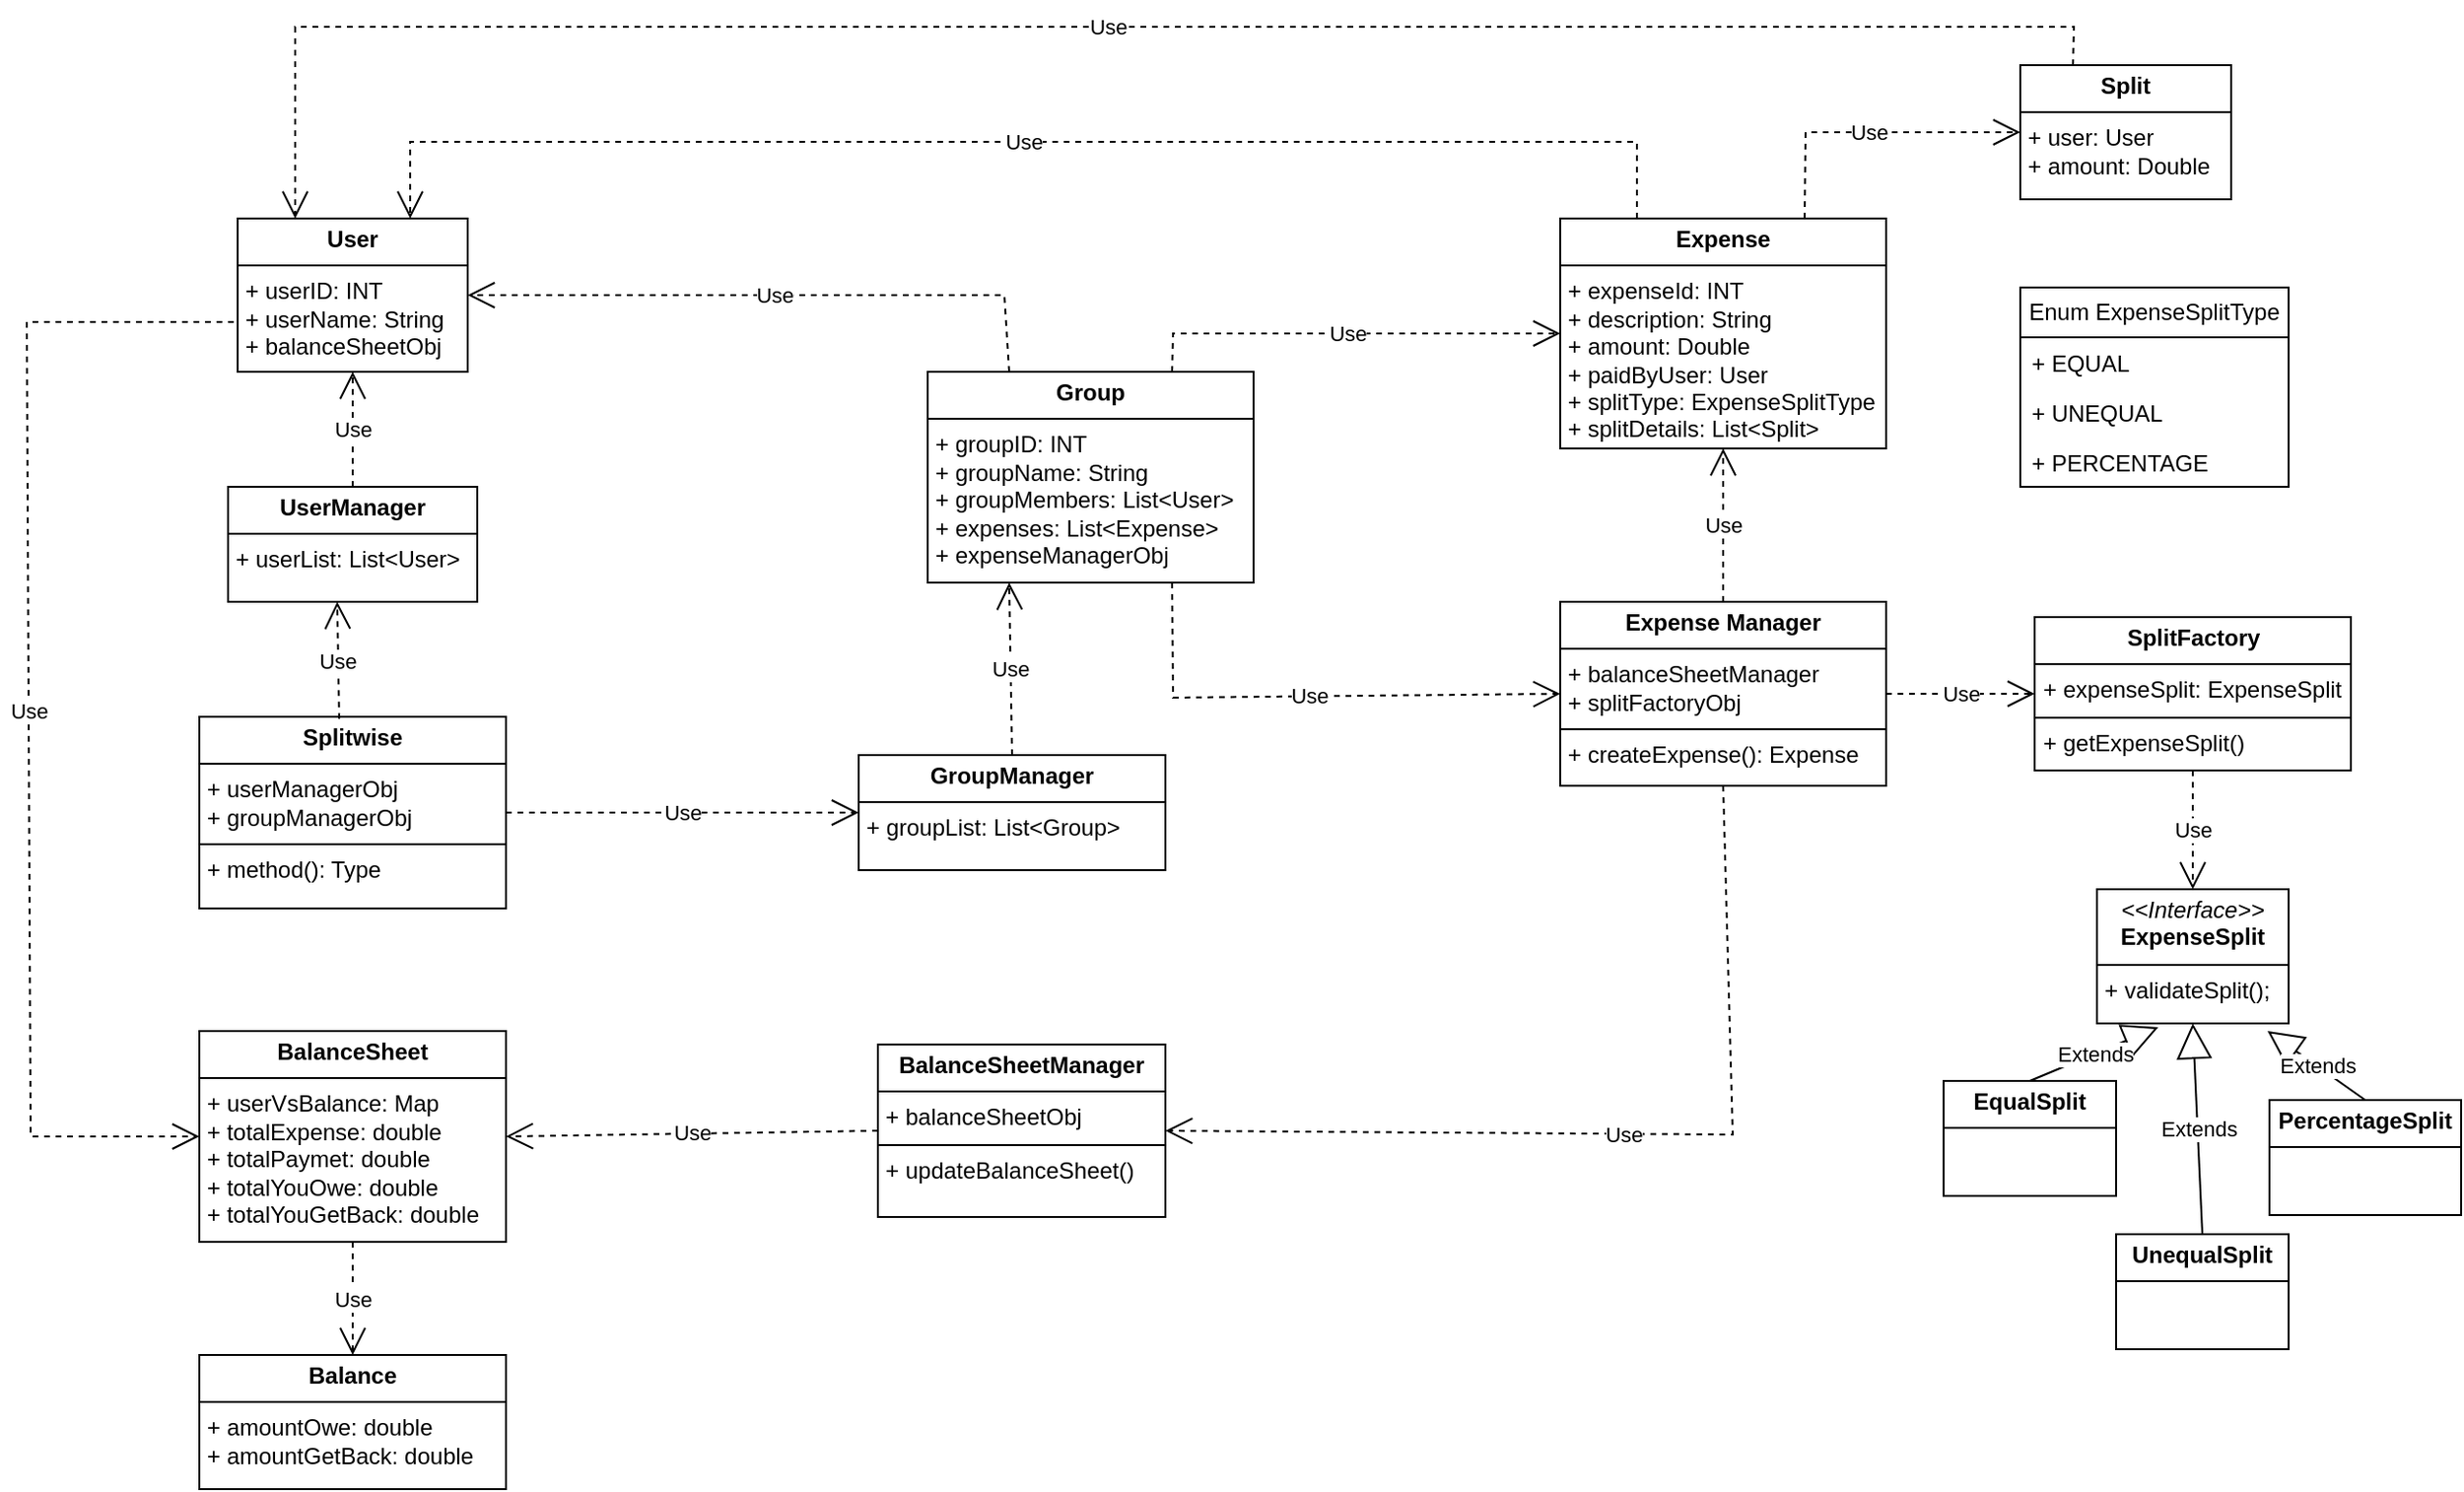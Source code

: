 <mxfile version="28.0.6">
  <diagram name="Page-1" id="h_E245mcNM2Ua-TK_m4V">
    <mxGraphModel dx="1859" dy="1460" grid="0" gridSize="10" guides="1" tooltips="1" connect="1" arrows="1" fold="1" page="0" pageScale="1" pageWidth="850" pageHeight="1100" math="0" shadow="0">
      <root>
        <mxCell id="0" />
        <mxCell id="1" parent="0" />
        <mxCell id="KIrOyoRKpYWz9xZQ91iw-1" value="&lt;p style=&quot;margin:0px;margin-top:4px;text-align:center;&quot;&gt;&lt;b&gt;Expense&lt;/b&gt;&lt;/p&gt;&lt;hr size=&quot;1&quot; style=&quot;border-style:solid;&quot;&gt;&lt;p style=&quot;margin:0px;margin-left:4px;&quot;&gt;+ expenseId: INT&lt;/p&gt;&lt;p style=&quot;margin:0px;margin-left:4px;&quot;&gt;+ description: String&lt;/p&gt;&lt;p style=&quot;margin:0px;margin-left:4px;&quot;&gt;+ amount: Double&lt;/p&gt;&lt;p style=&quot;margin:0px;margin-left:4px;&quot;&gt;+ paidByUser: User&lt;/p&gt;&lt;p style=&quot;margin:0px;margin-left:4px;&quot;&gt;+ splitType: ExpenseSplitType&lt;/p&gt;&lt;p style=&quot;margin:0px;margin-left:4px;&quot;&gt;+ splitDetails: List&amp;lt;Split&amp;gt;&lt;/p&gt;&lt;p style=&quot;margin:0px;margin-left:4px;&quot;&gt;&lt;br&gt;&lt;/p&gt;" style="verticalAlign=top;align=left;overflow=fill;html=1;whiteSpace=wrap;" parent="1" vertex="1">
          <mxGeometry x="640" y="-600" width="170" height="120" as="geometry" />
        </mxCell>
        <mxCell id="KIrOyoRKpYWz9xZQ91iw-2" value="Enum ExpenseSplitType" style="swimlane;fontStyle=0;childLayout=stackLayout;horizontal=1;startSize=26;fillColor=none;horizontalStack=0;resizeParent=1;resizeParentMax=0;resizeLast=0;collapsible=1;marginBottom=0;whiteSpace=wrap;html=1;" parent="1" vertex="1">
          <mxGeometry x="880" y="-564" width="140" height="104" as="geometry" />
        </mxCell>
        <mxCell id="KIrOyoRKpYWz9xZQ91iw-3" value="+ EQUAL" style="text;strokeColor=none;fillColor=none;align=left;verticalAlign=top;spacingLeft=4;spacingRight=4;overflow=hidden;rotatable=0;points=[[0,0.5],[1,0.5]];portConstraint=eastwest;whiteSpace=wrap;html=1;" parent="KIrOyoRKpYWz9xZQ91iw-2" vertex="1">
          <mxGeometry y="26" width="140" height="26" as="geometry" />
        </mxCell>
        <mxCell id="KIrOyoRKpYWz9xZQ91iw-4" value="+ UNEQUAL" style="text;strokeColor=none;fillColor=none;align=left;verticalAlign=top;spacingLeft=4;spacingRight=4;overflow=hidden;rotatable=0;points=[[0,0.5],[1,0.5]];portConstraint=eastwest;whiteSpace=wrap;html=1;" parent="KIrOyoRKpYWz9xZQ91iw-2" vertex="1">
          <mxGeometry y="52" width="140" height="26" as="geometry" />
        </mxCell>
        <mxCell id="KIrOyoRKpYWz9xZQ91iw-5" value="+ PERCENTAGE" style="text;strokeColor=none;fillColor=none;align=left;verticalAlign=top;spacingLeft=4;spacingRight=4;overflow=hidden;rotatable=0;points=[[0,0.5],[1,0.5]];portConstraint=eastwest;whiteSpace=wrap;html=1;" parent="KIrOyoRKpYWz9xZQ91iw-2" vertex="1">
          <mxGeometry y="78" width="140" height="26" as="geometry" />
        </mxCell>
        <mxCell id="KIrOyoRKpYWz9xZQ91iw-6" value="&lt;p style=&quot;margin:0px;margin-top:4px;text-align:center;&quot;&gt;&lt;b&gt;Split&lt;/b&gt;&lt;/p&gt;&lt;hr size=&quot;1&quot; style=&quot;border-style:solid;&quot;&gt;&lt;p style=&quot;margin:0px;margin-left:4px;&quot;&gt;+ user: User&lt;/p&gt;&lt;p style=&quot;margin:0px;margin-left:4px;&quot;&gt;+ amount: Double&lt;/p&gt;" style="verticalAlign=top;align=left;overflow=fill;html=1;whiteSpace=wrap;" parent="1" vertex="1">
          <mxGeometry x="880" y="-680" width="110" height="70" as="geometry" />
        </mxCell>
        <mxCell id="KIrOyoRKpYWz9xZQ91iw-7" value="&lt;p style=&quot;margin:0px;margin-top:4px;text-align:center;&quot;&gt;&lt;b&gt;Expense Manager&lt;/b&gt;&lt;/p&gt;&lt;hr size=&quot;1&quot; style=&quot;border-style:solid;&quot;&gt;&lt;p style=&quot;margin:0px;margin-left:4px;&quot;&gt;+ balanceSheetManager&lt;/p&gt;&lt;p style=&quot;margin:0px;margin-left:4px;&quot;&gt;+ splitFactoryObj&lt;/p&gt;&lt;hr size=&quot;1&quot; style=&quot;border-style:solid;&quot;&gt;&lt;p style=&quot;margin:0px;margin-left:4px;&quot;&gt;+ createExpense(): Expense&lt;/p&gt;" style="verticalAlign=top;align=left;overflow=fill;html=1;whiteSpace=wrap;" parent="1" vertex="1">
          <mxGeometry x="640" y="-400" width="170" height="96" as="geometry" />
        </mxCell>
        <mxCell id="KIrOyoRKpYWz9xZQ91iw-8" value="Use" style="endArrow=open;endSize=12;dashed=1;html=1;rounded=0;exitX=0.5;exitY=0;exitDx=0;exitDy=0;entryX=0.5;entryY=1;entryDx=0;entryDy=0;" parent="1" source="KIrOyoRKpYWz9xZQ91iw-7" target="KIrOyoRKpYWz9xZQ91iw-1" edge="1">
          <mxGeometry width="160" relative="1" as="geometry">
            <mxPoint x="640" y="-380" as="sourcePoint" />
            <mxPoint x="800" y="-380" as="targetPoint" />
          </mxGeometry>
        </mxCell>
        <mxCell id="KIrOyoRKpYWz9xZQ91iw-9" value="&lt;p style=&quot;margin:0px;margin-top:4px;text-align:center;&quot;&gt;&lt;b&gt;SplitFactory&lt;/b&gt;&lt;/p&gt;&lt;hr size=&quot;1&quot; style=&quot;border-style:solid;&quot;&gt;&lt;p style=&quot;margin:0px;margin-left:4px;&quot;&gt;+ expenseSplit: ExpenseSplit&lt;/p&gt;&lt;hr size=&quot;1&quot; style=&quot;border-style:solid;&quot;&gt;&lt;p style=&quot;margin:0px;margin-left:4px;&quot;&gt;+ getExpenseSplit()&lt;/p&gt;" style="verticalAlign=top;align=left;overflow=fill;html=1;whiteSpace=wrap;" parent="1" vertex="1">
          <mxGeometry x="887.5" y="-392" width="165" height="80" as="geometry" />
        </mxCell>
        <mxCell id="KIrOyoRKpYWz9xZQ91iw-17" value="Use" style="endArrow=open;endSize=12;dashed=1;html=1;rounded=0;exitX=0.5;exitY=1;exitDx=0;exitDy=0;entryX=0.5;entryY=0;entryDx=0;entryDy=0;" parent="1" source="KIrOyoRKpYWz9xZQ91iw-9" target="KIrOyoRKpYWz9xZQ91iw-10" edge="1">
          <mxGeometry width="160" relative="1" as="geometry">
            <mxPoint x="490" y="-230" as="sourcePoint" />
            <mxPoint x="650" y="-230" as="targetPoint" />
          </mxGeometry>
        </mxCell>
        <mxCell id="KIrOyoRKpYWz9xZQ91iw-18" value="Use" style="endArrow=open;endSize=12;dashed=1;html=1;rounded=0;exitX=1;exitY=0.5;exitDx=0;exitDy=0;entryX=0;entryY=0.5;entryDx=0;entryDy=0;" parent="1" source="KIrOyoRKpYWz9xZQ91iw-7" target="KIrOyoRKpYWz9xZQ91iw-9" edge="1">
          <mxGeometry width="160" relative="1" as="geometry">
            <mxPoint x="380" y="-160" as="sourcePoint" />
            <mxPoint x="540" y="-160" as="targetPoint" />
          </mxGeometry>
        </mxCell>
        <mxCell id="KIrOyoRKpYWz9xZQ91iw-19" value="" style="group" parent="1" vertex="1" connectable="0">
          <mxGeometry x="840" y="-250" width="270" height="240" as="geometry" />
        </mxCell>
        <mxCell id="KIrOyoRKpYWz9xZQ91iw-10" value="&lt;p style=&quot;margin:0px;margin-top:4px;text-align:center;&quot;&gt;&lt;i&gt;&amp;lt;&amp;lt;Interface&amp;gt;&amp;gt;&lt;/i&gt;&lt;br&gt;&lt;b&gt;ExpenseSplit&lt;/b&gt;&lt;/p&gt;&lt;hr size=&quot;1&quot; style=&quot;border-style:solid;&quot;&gt;&lt;p style=&quot;margin:0px;margin-left:4px;&quot;&gt;&lt;/p&gt;&lt;p style=&quot;margin:0px;margin-left:4px;&quot;&gt;+ validateSplit();&lt;br&gt;&lt;/p&gt;" style="verticalAlign=top;align=left;overflow=fill;html=1;whiteSpace=wrap;" parent="KIrOyoRKpYWz9xZQ91iw-19" vertex="1">
          <mxGeometry x="80" width="100" height="70" as="geometry" />
        </mxCell>
        <mxCell id="KIrOyoRKpYWz9xZQ91iw-11" value="&lt;p style=&quot;margin:0px;margin-top:4px;text-align:center;&quot;&gt;&lt;b&gt;EqualSplit&lt;/b&gt;&lt;/p&gt;&lt;hr size=&quot;1&quot; style=&quot;border-style:solid;&quot;&gt;&lt;p style=&quot;margin:0px;margin-left:4px;&quot;&gt;&lt;br&gt;&lt;/p&gt;" style="verticalAlign=top;align=left;overflow=fill;html=1;whiteSpace=wrap;" parent="KIrOyoRKpYWz9xZQ91iw-19" vertex="1">
          <mxGeometry y="100" width="90" height="60" as="geometry" />
        </mxCell>
        <mxCell id="KIrOyoRKpYWz9xZQ91iw-12" value="&lt;p style=&quot;margin:0px;margin-top:4px;text-align:center;&quot;&gt;&lt;b&gt;UnequalSplit&lt;/b&gt;&lt;/p&gt;&lt;hr size=&quot;1&quot; style=&quot;border-style:solid;&quot;&gt;&lt;p style=&quot;margin:0px;margin-left:4px;&quot;&gt;&lt;br&gt;&lt;/p&gt;" style="verticalAlign=top;align=left;overflow=fill;html=1;whiteSpace=wrap;" parent="KIrOyoRKpYWz9xZQ91iw-19" vertex="1">
          <mxGeometry x="90" y="180" width="90" height="60" as="geometry" />
        </mxCell>
        <mxCell id="KIrOyoRKpYWz9xZQ91iw-13" value="&lt;p style=&quot;margin:0px;margin-top:4px;text-align:center;&quot;&gt;&lt;b&gt;PercentageSplit&lt;/b&gt;&lt;/p&gt;&lt;hr size=&quot;1&quot; style=&quot;border-style:solid;&quot;&gt;&lt;p style=&quot;margin:0px;margin-left:4px;&quot;&gt;&lt;br&gt;&lt;/p&gt;" style="verticalAlign=top;align=left;overflow=fill;html=1;whiteSpace=wrap;" parent="KIrOyoRKpYWz9xZQ91iw-19" vertex="1">
          <mxGeometry x="170" y="110" width="100" height="60" as="geometry" />
        </mxCell>
        <mxCell id="KIrOyoRKpYWz9xZQ91iw-14" value="Extends" style="endArrow=block;endSize=16;endFill=0;html=1;rounded=0;entryX=0.32;entryY=1.029;entryDx=0;entryDy=0;entryPerimeter=0;exitX=0.5;exitY=0;exitDx=0;exitDy=0;" parent="KIrOyoRKpYWz9xZQ91iw-19" source="KIrOyoRKpYWz9xZQ91iw-11" target="KIrOyoRKpYWz9xZQ91iw-10" edge="1">
          <mxGeometry width="160" relative="1" as="geometry">
            <mxPoint x="-10" y="230" as="sourcePoint" />
            <mxPoint x="150" y="230" as="targetPoint" />
          </mxGeometry>
        </mxCell>
        <mxCell id="KIrOyoRKpYWz9xZQ91iw-15" value="Extends" style="endArrow=block;endSize=16;endFill=0;html=1;rounded=0;entryX=0.5;entryY=1;entryDx=0;entryDy=0;exitX=0.5;exitY=0;exitDx=0;exitDy=0;" parent="KIrOyoRKpYWz9xZQ91iw-19" source="KIrOyoRKpYWz9xZQ91iw-12" target="KIrOyoRKpYWz9xZQ91iw-10" edge="1">
          <mxGeometry width="160" relative="1" as="geometry">
            <mxPoint x="170" y="218" as="sourcePoint" />
            <mxPoint x="217" y="180" as="targetPoint" />
          </mxGeometry>
        </mxCell>
        <mxCell id="KIrOyoRKpYWz9xZQ91iw-16" value="Extends" style="endArrow=block;endSize=16;endFill=0;html=1;rounded=0;entryX=0.89;entryY=1.057;entryDx=0;entryDy=0;entryPerimeter=0;exitX=0.5;exitY=0;exitDx=0;exitDy=0;" parent="KIrOyoRKpYWz9xZQ91iw-19" source="KIrOyoRKpYWz9xZQ91iw-13" target="KIrOyoRKpYWz9xZQ91iw-10" edge="1">
          <mxGeometry width="160" relative="1" as="geometry">
            <mxPoint x="190" y="298" as="sourcePoint" />
            <mxPoint x="237" y="260" as="targetPoint" />
          </mxGeometry>
        </mxCell>
        <mxCell id="KIrOyoRKpYWz9xZQ91iw-20" value="Use" style="endArrow=open;endSize=12;dashed=1;html=1;rounded=0;exitX=0.75;exitY=0;exitDx=0;exitDy=0;entryX=0;entryY=0.5;entryDx=0;entryDy=0;" parent="1" source="KIrOyoRKpYWz9xZQ91iw-1" target="KIrOyoRKpYWz9xZQ91iw-6" edge="1">
          <mxGeometry width="160" relative="1" as="geometry">
            <mxPoint x="800" y="-430" as="sourcePoint" />
            <mxPoint x="960" y="-430" as="targetPoint" />
            <Array as="points">
              <mxPoint x="768" y="-645" />
            </Array>
          </mxGeometry>
        </mxCell>
        <mxCell id="KIrOyoRKpYWz9xZQ91iw-21" value="&lt;p style=&quot;margin:0px;margin-top:4px;text-align:center;&quot;&gt;&lt;b&gt;User&lt;/b&gt;&lt;/p&gt;&lt;hr size=&quot;1&quot; style=&quot;border-style:solid;&quot;&gt;&lt;p style=&quot;margin:0px;margin-left:4px;&quot;&gt;+ userID: INT&lt;/p&gt;&lt;p style=&quot;margin:0px;margin-left:4px;&quot;&gt;+ userName: String&lt;/p&gt;&lt;p style=&quot;margin:0px;margin-left:4px;&quot;&gt;+ balanceSheetObj&lt;/p&gt;" style="verticalAlign=top;align=left;overflow=fill;html=1;whiteSpace=wrap;" parent="1" vertex="1">
          <mxGeometry x="-50" y="-600" width="120" height="80" as="geometry" />
        </mxCell>
        <mxCell id="KIrOyoRKpYWz9xZQ91iw-22" value="Use" style="endArrow=open;endSize=12;dashed=1;html=1;rounded=0;entryX=0.75;entryY=0;entryDx=0;entryDy=0;" parent="1" target="KIrOyoRKpYWz9xZQ91iw-21" edge="1">
          <mxGeometry width="160" relative="1" as="geometry">
            <mxPoint x="680" y="-600" as="sourcePoint" />
            <mxPoint x="380" y="-670" as="targetPoint" />
            <Array as="points">
              <mxPoint x="680" y="-640" />
              <mxPoint x="40" y="-640" />
            </Array>
          </mxGeometry>
        </mxCell>
        <mxCell id="KIrOyoRKpYWz9xZQ91iw-23" value="&lt;p style=&quot;margin:0px;margin-top:4px;text-align:center;&quot;&gt;&lt;b&gt;UserManager&lt;/b&gt;&lt;/p&gt;&lt;hr size=&quot;1&quot; style=&quot;border-style:solid;&quot;&gt;&lt;p style=&quot;margin:0px;margin-left:4px;&quot;&gt;+ userList: List&amp;lt;User&amp;gt;&lt;/p&gt;&lt;p style=&quot;margin:0px;margin-left:4px;&quot;&gt;&lt;br&gt;&lt;/p&gt;" style="verticalAlign=top;align=left;overflow=fill;html=1;whiteSpace=wrap;" parent="1" vertex="1">
          <mxGeometry x="-55" y="-460" width="130" height="60" as="geometry" />
        </mxCell>
        <mxCell id="KIrOyoRKpYWz9xZQ91iw-24" value="Use" style="endArrow=open;endSize=12;dashed=1;html=1;rounded=0;exitX=0.5;exitY=0;exitDx=0;exitDy=0;entryX=0.5;entryY=1;entryDx=0;entryDy=0;" parent="1" source="KIrOyoRKpYWz9xZQ91iw-23" target="KIrOyoRKpYWz9xZQ91iw-21" edge="1">
          <mxGeometry width="160" relative="1" as="geometry">
            <mxPoint x="20" y="-340" as="sourcePoint" />
            <mxPoint x="180" y="-340" as="targetPoint" />
          </mxGeometry>
        </mxCell>
        <mxCell id="KIrOyoRKpYWz9xZQ91iw-25" value="&lt;p style=&quot;margin:0px;margin-top:4px;text-align:center;&quot;&gt;&lt;b&gt;Splitwise&lt;/b&gt;&lt;/p&gt;&lt;hr size=&quot;1&quot; style=&quot;border-style:solid;&quot;&gt;&lt;p style=&quot;margin:0px;margin-left:4px;&quot;&gt;+ userManagerObj&lt;/p&gt;&lt;p style=&quot;margin:0px;margin-left:4px;&quot;&gt;+ groupManagerObj&lt;/p&gt;&lt;hr size=&quot;1&quot; style=&quot;border-style:solid;&quot;&gt;&lt;p style=&quot;margin:0px;margin-left:4px;&quot;&gt;+ method(): Type&lt;/p&gt;" style="verticalAlign=top;align=left;overflow=fill;html=1;whiteSpace=wrap;" parent="1" vertex="1">
          <mxGeometry x="-70" y="-340" width="160" height="100" as="geometry" />
        </mxCell>
        <mxCell id="KIrOyoRKpYWz9xZQ91iw-26" value="Use" style="endArrow=open;endSize=12;dashed=1;html=1;rounded=0;exitX=0.456;exitY=0.011;exitDx=0;exitDy=0;exitPerimeter=0;entryX=0.438;entryY=1;entryDx=0;entryDy=0;entryPerimeter=0;" parent="1" source="KIrOyoRKpYWz9xZQ91iw-25" target="KIrOyoRKpYWz9xZQ91iw-23" edge="1">
          <mxGeometry width="160" relative="1" as="geometry">
            <mxPoint x="30" y="-330" as="sourcePoint" />
            <mxPoint x="190" y="-330" as="targetPoint" />
          </mxGeometry>
        </mxCell>
        <mxCell id="KIrOyoRKpYWz9xZQ91iw-27" value="&lt;p style=&quot;margin:0px;margin-top:4px;text-align:center;&quot;&gt;&lt;b&gt;Group&lt;/b&gt;&lt;/p&gt;&lt;hr size=&quot;1&quot; style=&quot;border-style:solid;&quot;&gt;&lt;p style=&quot;margin:0px;margin-left:4px;&quot;&gt;+ groupID: INT&lt;/p&gt;&lt;p style=&quot;margin:0px;margin-left:4px;&quot;&gt;+ groupName: String&lt;/p&gt;&lt;p style=&quot;margin:0px;margin-left:4px;&quot;&gt;+ groupMembers: List&amp;lt;User&amp;gt;&lt;/p&gt;&lt;p style=&quot;margin:0px;margin-left:4px;&quot;&gt;+ expenses: List&amp;lt;Expense&amp;gt;&lt;/p&gt;&lt;p style=&quot;margin:0px;margin-left:4px;&quot;&gt;+ expenseManagerObj&lt;/p&gt;&lt;p style=&quot;margin:0px;margin-left:4px;&quot;&gt;&lt;br&gt;&lt;/p&gt;" style="verticalAlign=top;align=left;overflow=fill;html=1;whiteSpace=wrap;" parent="1" vertex="1">
          <mxGeometry x="310" y="-520" width="170" height="110" as="geometry" />
        </mxCell>
        <mxCell id="KIrOyoRKpYWz9xZQ91iw-28" value="Use" style="endArrow=open;endSize=12;dashed=1;html=1;rounded=0;entryX=0;entryY=0.5;entryDx=0;entryDy=0;exitX=0.75;exitY=0;exitDx=0;exitDy=0;" parent="1" source="KIrOyoRKpYWz9xZQ91iw-27" target="KIrOyoRKpYWz9xZQ91iw-1" edge="1">
          <mxGeometry width="160" relative="1" as="geometry">
            <mxPoint x="380" y="-430" as="sourcePoint" />
            <mxPoint x="540" y="-430" as="targetPoint" />
            <Array as="points">
              <mxPoint x="438" y="-540" />
            </Array>
          </mxGeometry>
        </mxCell>
        <mxCell id="KIrOyoRKpYWz9xZQ91iw-29" value="Use" style="endArrow=open;endSize=12;dashed=1;html=1;rounded=0;exitX=0.75;exitY=1;exitDx=0;exitDy=0;entryX=0;entryY=0.5;entryDx=0;entryDy=0;" parent="1" source="KIrOyoRKpYWz9xZQ91iw-27" target="KIrOyoRKpYWz9xZQ91iw-7" edge="1">
          <mxGeometry width="160" relative="1" as="geometry">
            <mxPoint x="480" y="-350" as="sourcePoint" />
            <mxPoint x="640" y="-350" as="targetPoint" />
            <Array as="points">
              <mxPoint x="438" y="-350" />
            </Array>
          </mxGeometry>
        </mxCell>
        <mxCell id="KIrOyoRKpYWz9xZQ91iw-30" value="Use" style="endArrow=open;endSize=12;dashed=1;html=1;rounded=0;entryX=1;entryY=0.5;entryDx=0;entryDy=0;exitX=0.25;exitY=0;exitDx=0;exitDy=0;" parent="1" source="KIrOyoRKpYWz9xZQ91iw-27" target="KIrOyoRKpYWz9xZQ91iw-21" edge="1">
          <mxGeometry width="160" relative="1" as="geometry">
            <mxPoint x="240" y="-460" as="sourcePoint" />
            <mxPoint x="400" y="-460" as="targetPoint" />
            <Array as="points">
              <mxPoint x="350" y="-560" />
            </Array>
          </mxGeometry>
        </mxCell>
        <mxCell id="KIrOyoRKpYWz9xZQ91iw-31" value="&lt;p style=&quot;margin:0px;margin-top:4px;text-align:center;&quot;&gt;&lt;b&gt;GroupManager&lt;/b&gt;&lt;/p&gt;&lt;hr size=&quot;1&quot; style=&quot;border-style:solid;&quot;&gt;&lt;p style=&quot;margin:0px;margin-left:4px;&quot;&gt;+ groupList: List&amp;lt;Group&amp;gt;&lt;/p&gt;&lt;p style=&quot;margin:0px;margin-left:4px;&quot;&gt;&lt;br&gt;&lt;/p&gt;" style="verticalAlign=top;align=left;overflow=fill;html=1;whiteSpace=wrap;" parent="1" vertex="1">
          <mxGeometry x="274" y="-320" width="160" height="60" as="geometry" />
        </mxCell>
        <mxCell id="KIrOyoRKpYWz9xZQ91iw-32" value="Use" style="endArrow=open;endSize=12;dashed=1;html=1;rounded=0;entryX=0.25;entryY=1;entryDx=0;entryDy=0;exitX=0.5;exitY=0;exitDx=0;exitDy=0;" parent="1" source="KIrOyoRKpYWz9xZQ91iw-31" target="KIrOyoRKpYWz9xZQ91iw-27" edge="1">
          <mxGeometry width="160" relative="1" as="geometry">
            <mxPoint x="270" y="-110" as="sourcePoint" />
            <mxPoint x="430" y="-110" as="targetPoint" />
          </mxGeometry>
        </mxCell>
        <mxCell id="KIrOyoRKpYWz9xZQ91iw-33" value="Use" style="endArrow=open;endSize=12;dashed=1;html=1;rounded=0;exitX=1;exitY=0.5;exitDx=0;exitDy=0;entryX=0;entryY=0.5;entryDx=0;entryDy=0;" parent="1" source="KIrOyoRKpYWz9xZQ91iw-25" target="KIrOyoRKpYWz9xZQ91iw-31" edge="1">
          <mxGeometry width="160" relative="1" as="geometry">
            <mxPoint x="140" y="-130" as="sourcePoint" />
            <mxPoint x="300" y="-130" as="targetPoint" />
          </mxGeometry>
        </mxCell>
        <mxCell id="KIrOyoRKpYWz9xZQ91iw-34" value="&lt;p style=&quot;margin:0px;margin-top:4px;text-align:center;&quot;&gt;&lt;b&gt;BalanceSheet&lt;/b&gt;&lt;/p&gt;&lt;hr size=&quot;1&quot; style=&quot;border-style:solid;&quot;&gt;&lt;p style=&quot;margin:0px;margin-left:4px;&quot;&gt;+ userVsBalance: Map&lt;/p&gt;&lt;p style=&quot;margin:0px;margin-left:4px;&quot;&gt;+ totalExpense: double&lt;/p&gt;&lt;p style=&quot;margin:0px;margin-left:4px;&quot;&gt;+ totalPaymet: double&lt;/p&gt;&lt;p style=&quot;margin:0px;margin-left:4px;&quot;&gt;+ totalYouOwe: double&lt;/p&gt;&lt;p style=&quot;margin:0px;margin-left:4px;&quot;&gt;+ totalYouGetBack: double&lt;/p&gt;&lt;p style=&quot;margin:0px;margin-left:4px;&quot;&gt;&lt;br&gt;&lt;/p&gt;" style="verticalAlign=top;align=left;overflow=fill;html=1;whiteSpace=wrap;" parent="1" vertex="1">
          <mxGeometry x="-70" y="-176" width="160" height="110" as="geometry" />
        </mxCell>
        <mxCell id="KIrOyoRKpYWz9xZQ91iw-35" value="&lt;p style=&quot;margin:0px;margin-top:4px;text-align:center;&quot;&gt;&lt;b&gt;Balance&lt;/b&gt;&lt;/p&gt;&lt;hr size=&quot;1&quot; style=&quot;border-style:solid;&quot;&gt;&lt;p style=&quot;margin:0px;margin-left:4px;&quot;&gt;+ amountOwe: double&lt;/p&gt;&lt;p style=&quot;margin:0px;margin-left:4px;&quot;&gt;+ amountGetBack: double&lt;/p&gt;&lt;p style=&quot;margin:0px;margin-left:4px;&quot;&gt;&lt;br&gt;&lt;/p&gt;" style="verticalAlign=top;align=left;overflow=fill;html=1;whiteSpace=wrap;" parent="1" vertex="1">
          <mxGeometry x="-70" y="-7" width="160" height="70" as="geometry" />
        </mxCell>
        <mxCell id="KIrOyoRKpYWz9xZQ91iw-36" value="Use" style="endArrow=open;endSize=12;dashed=1;html=1;rounded=0;exitX=0.5;exitY=1;exitDx=0;exitDy=0;entryX=0.5;entryY=0;entryDx=0;entryDy=0;" parent="1" source="KIrOyoRKpYWz9xZQ91iw-34" target="KIrOyoRKpYWz9xZQ91iw-35" edge="1">
          <mxGeometry width="160" relative="1" as="geometry">
            <mxPoint x="150" y="20" as="sourcePoint" />
            <mxPoint x="310" y="20" as="targetPoint" />
            <Array as="points" />
          </mxGeometry>
        </mxCell>
        <mxCell id="KIrOyoRKpYWz9xZQ91iw-37" value="&lt;p style=&quot;margin:0px;margin-top:4px;text-align:center;&quot;&gt;&lt;b&gt;BalanceSheetManager&lt;/b&gt;&lt;/p&gt;&lt;hr size=&quot;1&quot; style=&quot;border-style:solid;&quot;&gt;&lt;p style=&quot;margin:0px;margin-left:4px;&quot;&gt;+ balanceSheetObj&lt;/p&gt;&lt;hr size=&quot;1&quot; style=&quot;border-style:solid;&quot;&gt;&lt;p style=&quot;margin:0px;margin-left:4px;&quot;&gt;+ updateBalanceSheet()&lt;/p&gt;" style="verticalAlign=top;align=left;overflow=fill;html=1;whiteSpace=wrap;" parent="1" vertex="1">
          <mxGeometry x="284" y="-169" width="150" height="90" as="geometry" />
        </mxCell>
        <mxCell id="KIrOyoRKpYWz9xZQ91iw-38" value="Use" style="endArrow=open;endSize=12;dashed=1;html=1;rounded=0;exitX=0;exitY=0.5;exitDx=0;exitDy=0;entryX=1;entryY=0.5;entryDx=0;entryDy=0;" parent="1" source="KIrOyoRKpYWz9xZQ91iw-37" target="KIrOyoRKpYWz9xZQ91iw-34" edge="1">
          <mxGeometry width="160" relative="1" as="geometry">
            <mxPoint x="260" y="70" as="sourcePoint" />
            <mxPoint x="420" y="70" as="targetPoint" />
          </mxGeometry>
        </mxCell>
        <mxCell id="KIrOyoRKpYWz9xZQ91iw-39" value="Use" style="endArrow=open;endSize=12;dashed=1;html=1;rounded=0;entryX=0;entryY=0.5;entryDx=0;entryDy=0;exitX=-0.017;exitY=0.675;exitDx=0;exitDy=0;exitPerimeter=0;" parent="1" source="KIrOyoRKpYWz9xZQ91iw-21" target="KIrOyoRKpYWz9xZQ91iw-34" edge="1">
          <mxGeometry width="160" relative="1" as="geometry">
            <mxPoint x="180" y="150" as="sourcePoint" />
            <mxPoint x="340" y="150" as="targetPoint" />
            <Array as="points">
              <mxPoint x="-160" y="-546" />
              <mxPoint x="-158" y="-121" />
            </Array>
          </mxGeometry>
        </mxCell>
        <mxCell id="KIrOyoRKpYWz9xZQ91iw-41" value="Use" style="endArrow=open;endSize=12;dashed=1;html=1;rounded=0;exitX=0.5;exitY=1;exitDx=0;exitDy=0;entryX=1;entryY=0.5;entryDx=0;entryDy=0;" parent="1" source="KIrOyoRKpYWz9xZQ91iw-7" target="KIrOyoRKpYWz9xZQ91iw-37" edge="1">
          <mxGeometry width="160" relative="1" as="geometry">
            <mxPoint x="630" y="-30" as="sourcePoint" />
            <mxPoint x="790" y="-30" as="targetPoint" />
            <Array as="points">
              <mxPoint x="730" y="-122" />
            </Array>
          </mxGeometry>
        </mxCell>
        <mxCell id="KIrOyoRKpYWz9xZQ91iw-42" value="Use" style="endArrow=open;endSize=12;dashed=1;html=1;rounded=0;entryX=0.25;entryY=0;entryDx=0;entryDy=0;exitX=0.25;exitY=0;exitDx=0;exitDy=0;" parent="1" source="KIrOyoRKpYWz9xZQ91iw-6" target="KIrOyoRKpYWz9xZQ91iw-21" edge="1">
          <mxGeometry width="160" relative="1" as="geometry">
            <mxPoint x="300" y="-720" as="sourcePoint" />
            <mxPoint x="460" y="-720" as="targetPoint" />
            <Array as="points">
              <mxPoint x="908" y="-700" />
              <mxPoint x="-20" y="-700" />
            </Array>
          </mxGeometry>
        </mxCell>
      </root>
    </mxGraphModel>
  </diagram>
</mxfile>

